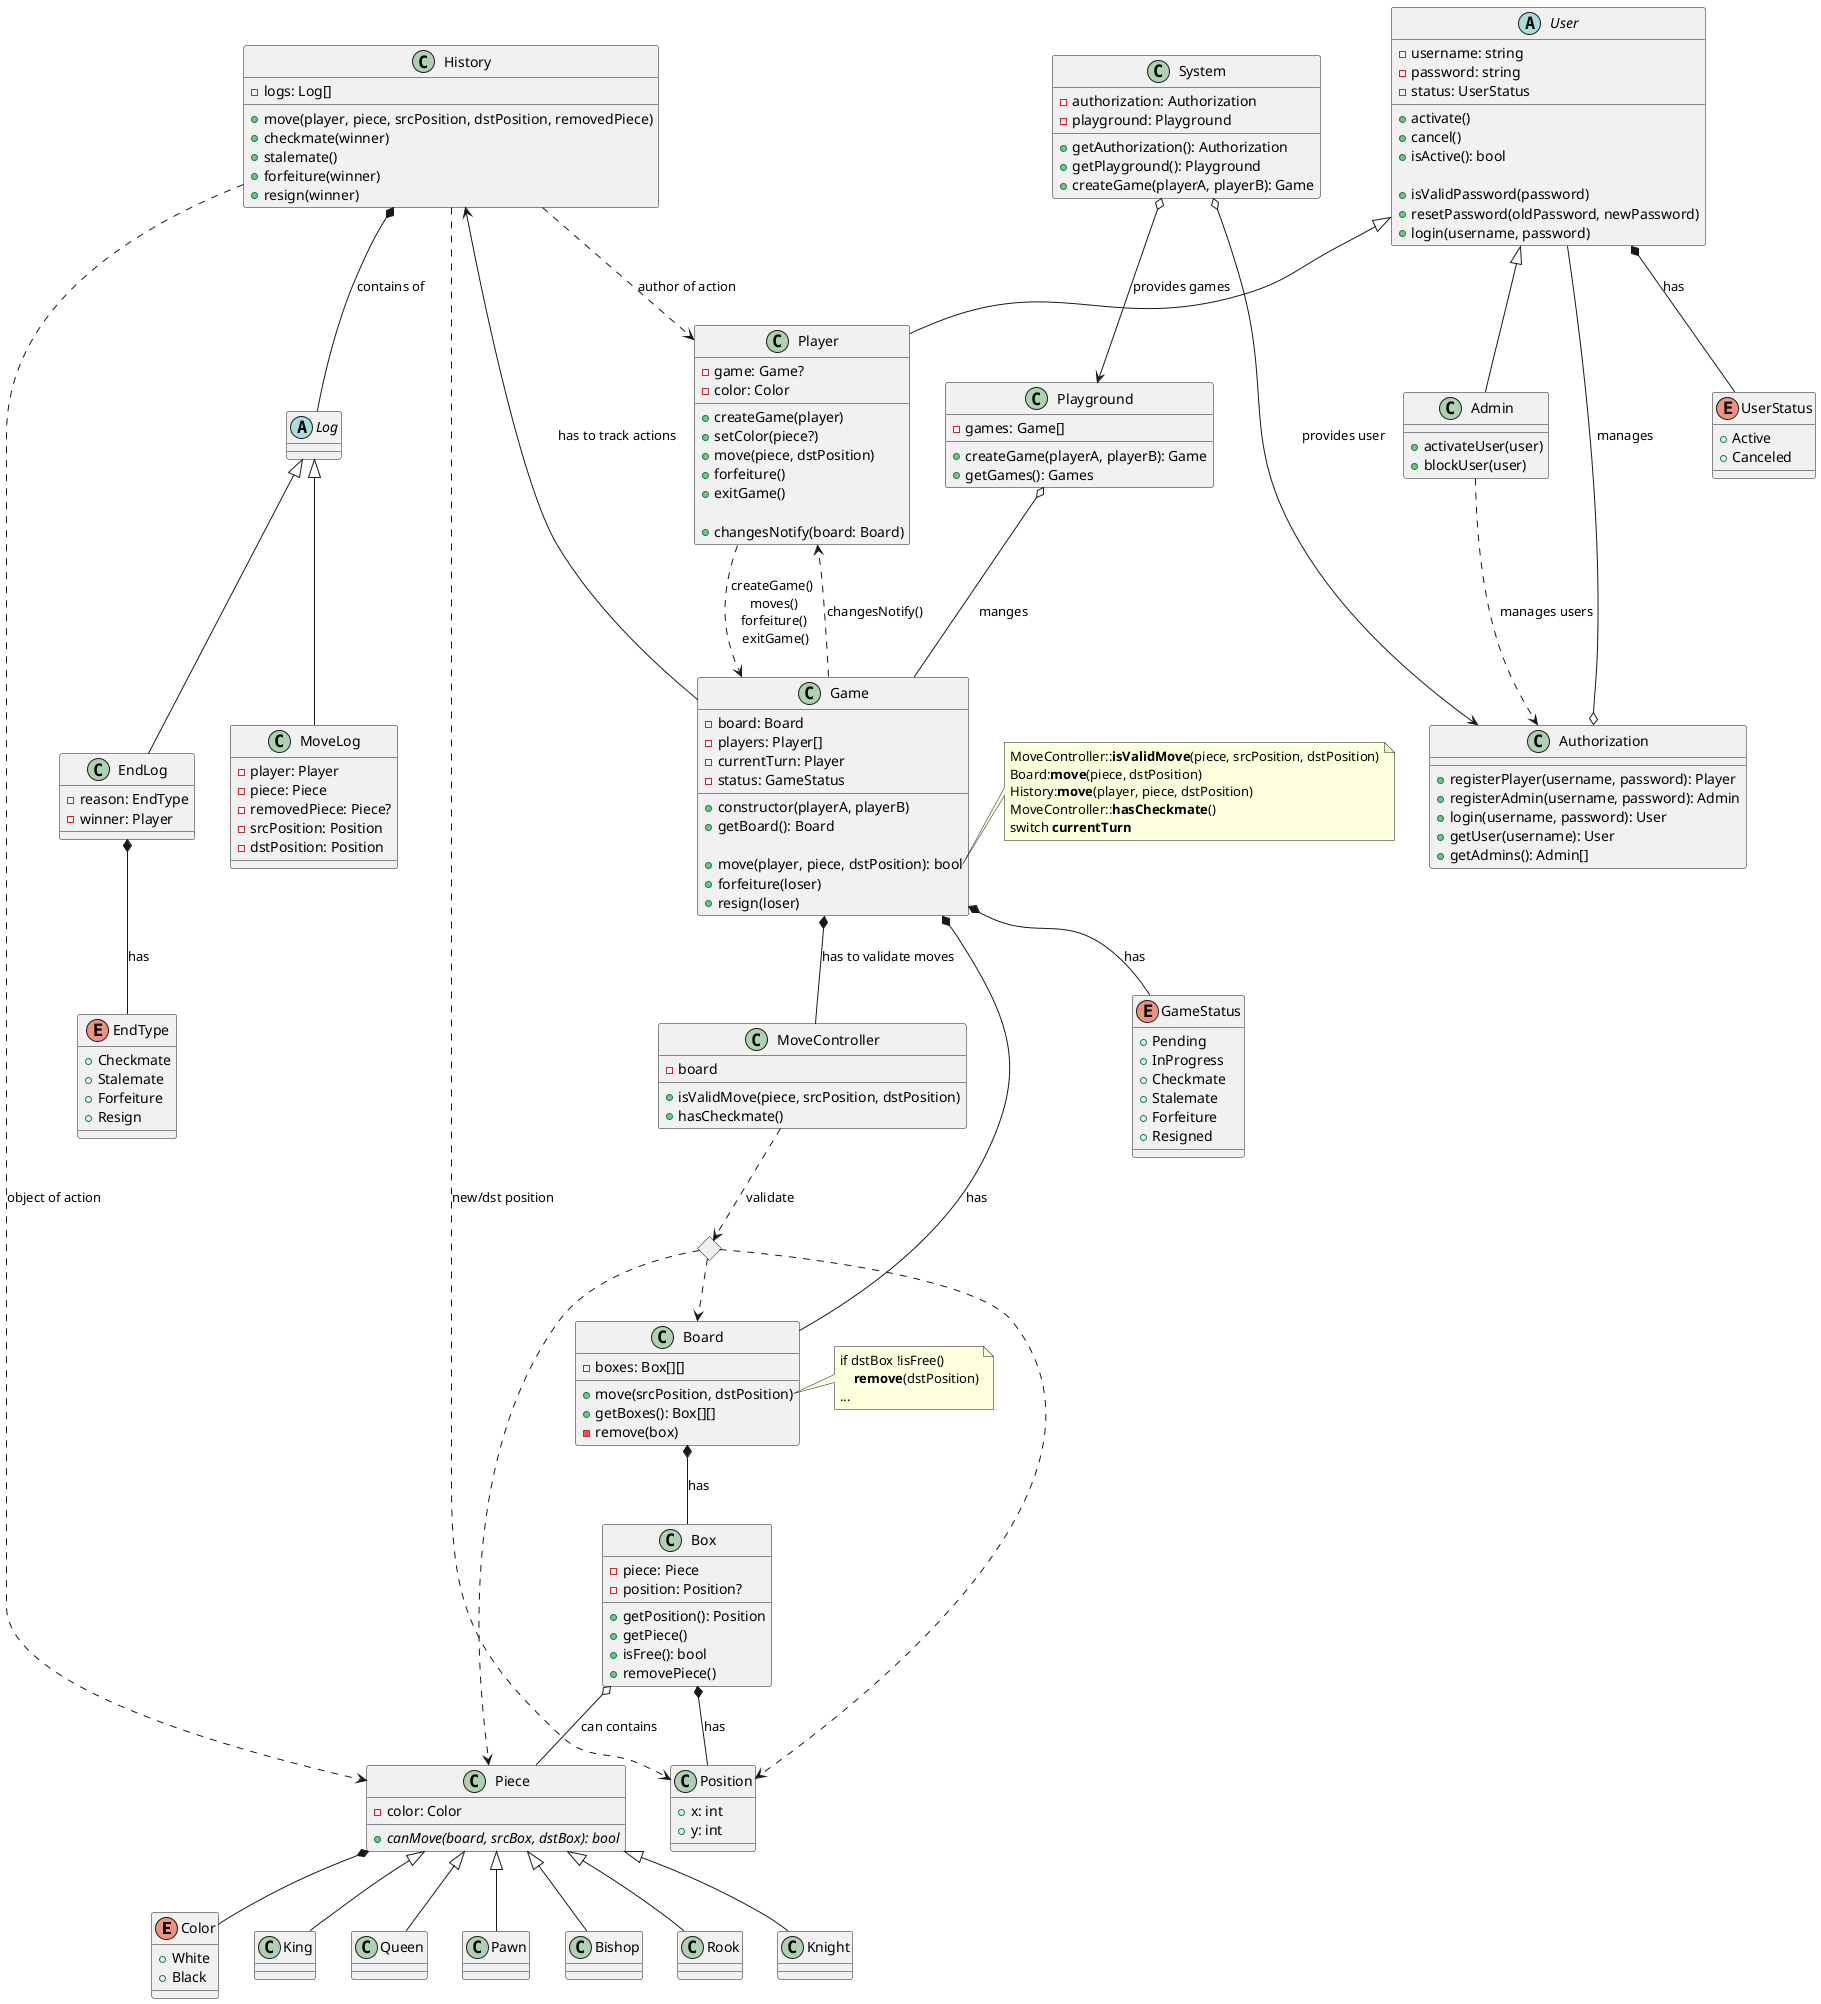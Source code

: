 @startuml
enum Color {
    + White
    + Black
}

class Piece {
    - color: Color
    + {abstract} canMove(board, srcBox, dstBox): bool
}
Piece *-- Color

class King extends Piece {
}

class Queen extends Piece {
}

class Pawn extends Piece {
}

class Bishop extends Piece {
}

class Rook extends Piece {
}

class Knight extends Piece {
}

class Position {
    + x: int
    + y: int
}

class Box {
    - piece: Piece
    - position: Position?
    + getPosition(): Position
    + getPiece()
    + isFree(): bool
    + removePiece()
}
Box *-- Position: has
Box o-- Piece: can contains

class Board {
    - boxes: Box[][]
    + move(srcPosition, dstPosition)
    + getBoxes(): Box[][]
    - remove(box)
}
Board *-- Box: has
note right of Board::move
    if dstBox !isFree()
        **remove**(dstPosition)
    ...
end note

enum UserStatus {
    + Active
    + Canceled
}

abstract class User {
    - username: string
    - password: string
    - status: UserStatus
    + activate()
    + cancel()
    + isActive(): bool

    + isValidPassword(password)
    + resetPassword(oldPassword, newPassword)
    + login(username, password)
}
User *-- UserStatus: has

class Player extends User {
    - game: Game?
    - color: Color
    + createGame(player)
    + setColor(piece?)
    + move(piece, dstPosition)
    + forfeiture()
    + exitGame()

    + changesNotify(board: Board)
}
Player ..> Game: createGame() \n moves() \n forfeiture() \n exitGame()

class Admin extends User {
    + activateUser(user)
    + blockUser(user)
}
Admin ..> Authorization: manages users

class Authorization {
    + registerPlayer(username, password): Player
    + registerAdmin(username, password): Admin
    + login(username, password): User
    + getUser(username): User
    + getAdmins(): Admin[]
}
Authorization o-- User: manages

enum EndType {
    + Checkmate
    + Stalemate
    + Forfeiture
    + Resign
}

abstract class Log {
}

class MoveLog extends Log {
    - player: Player
    - piece: Piece
    - removedPiece: Piece?
    - srcPosition: Position
    - dstPosition: Position
}

class EndLog extends Log {
    - reason: EndType
    - winner: Player
}
EndLog *-- EndType: has

class History {
    - logs: Log[]
    + move(player, piece, srcPosition, dstPosition, removedPiece)
    + checkmate(winner)
    + stalemate()
    + forfeiture(winner)
    + resign(winner)
}
History *-- Log: contains of
History ..> Player: author of action
History ..> Position: new/dst position
History ..> Piece: object of action


enum GameStatus {
    + Pending
    + InProgress
    + Checkmate
    + Stalemate
    + Forfeiture
    + Resigned
}

class MoveController {
    - board
    + isValidMove(piece, srcPosition, dstPosition)
    + hasCheckmate()
}
<> validation
validation ..> Board
validation ..> Piece
validation ..> Position
MoveController ..> validation: validate

class Game {
    - board: Board
    - players: Player[]
    - currentTurn: Player
    - status: GameStatus

    + constructor(playerA, playerB)
    + getBoard(): Board

    + move(player, piece, dstPosition): bool
    + forfeiture(loser)
    + resign(loser)
}
Game *-- GameStatus: has
Game *-- Board: has
Game *-- MoveController: has to validate moves
Game --> History: has to track actions
Game ..> Player: changesNotify()
note right of Game::move
MoveController::**isValidMove**(piece, srcPosition, dstPosition)
Board:**move**(piece, dstPosition)
History:**move**(player, piece, dstPosition)
MoveController::**hasCheckmate**()
switch **currentTurn**
end note

class Playground {
    - games: Game[]
    + createGame(playerA, playerB): Game
    + getGames(): Games
}
Playground o-- Game: manges

class System {
    - authorization: Authorization
    - playground: Playground
    + getAuthorization(): Authorization
    + getPlayground(): Playground
    + createGame(playerA, playerB): Game
}
System o--> Authorization: provides user
System o--> Playground: provides games

@enduml
